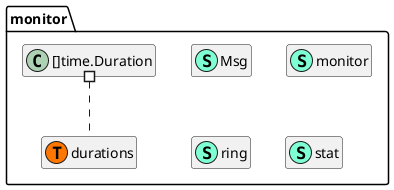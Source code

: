 @startuml
namespace monitor {
    class Msg << (S,Aquamarine) >> {
        + Cnt int64
        + Sum int64

        - add(i int64) *Msg
        - merge(ms *Msg) *Msg
        - reset() *Msg
        - snapshot() Msg

        + String() string

    }
    class durations << (S,Aquamarine) >> {
        + Len() int
        + Less(i int, j int) bool
        + Swap(i int, j int) 

    }
    class monitor << (S,Aquamarine) >> {
        - ms sync.Map
        - r *ring

    }
    class monitor.durations << (T, #FF7700) >>  {
    }
    class ring << (S,Aquamarine) >> {
        - cap int
        - datas []<font color=blue>interface</font>{}
        - i int
        - mu sync.Mutex

        - add(data <font color=blue>interface</font>{}) *ring
        - reset() *ring
        - all() []<font color=blue>interface</font>{}
        - lastI(i int) int
        - nextI(i int) int

    }
    class stat << (S,Aquamarine) >> {
        + Cnt int64
        + Avg float64

    }
    class "[]time.Duration" as timeDuration {
        'This class was created so that we can correctly have an alias pointing to this name. Since it contains dots that can break namespaces
    }
}


"monitor.timeDuration" #.. "monitor.durations"
hide fields
hide methods
@enduml
